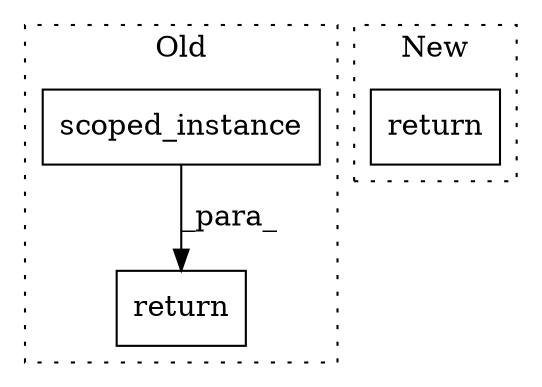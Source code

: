 digraph G {
subgraph cluster0 {
1 [label="scoped_instance" a="32" s="1990,2010" l="16,1" shape="box"];
3 [label="return" a="41" s="1962" l="7" shape="box"];
label = "Old";
style="dotted";
}
subgraph cluster1 {
2 [label="return" a="41" s="1925" l="7" shape="box"];
label = "New";
style="dotted";
}
1 -> 3 [label="_para_"];
}